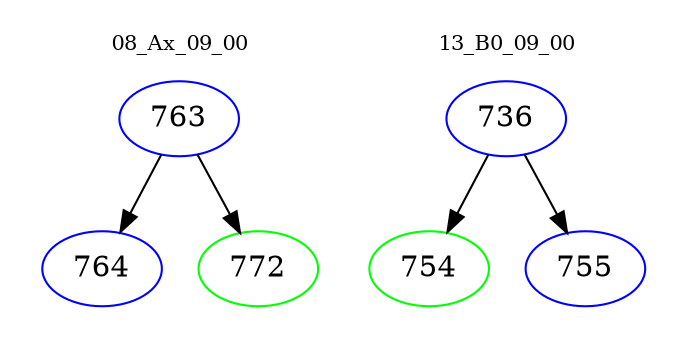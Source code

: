 digraph{
subgraph cluster_0 {
color = white
label = "08_Ax_09_00";
fontsize=10;
T0_763 [label="763", color="blue"]
T0_763 -> T0_764 [color="black"]
T0_764 [label="764", color="blue"]
T0_763 -> T0_772 [color="black"]
T0_772 [label="772", color="green"]
}
subgraph cluster_1 {
color = white
label = "13_B0_09_00";
fontsize=10;
T1_736 [label="736", color="blue"]
T1_736 -> T1_754 [color="black"]
T1_754 [label="754", color="green"]
T1_736 -> T1_755 [color="black"]
T1_755 [label="755", color="blue"]
}
}
